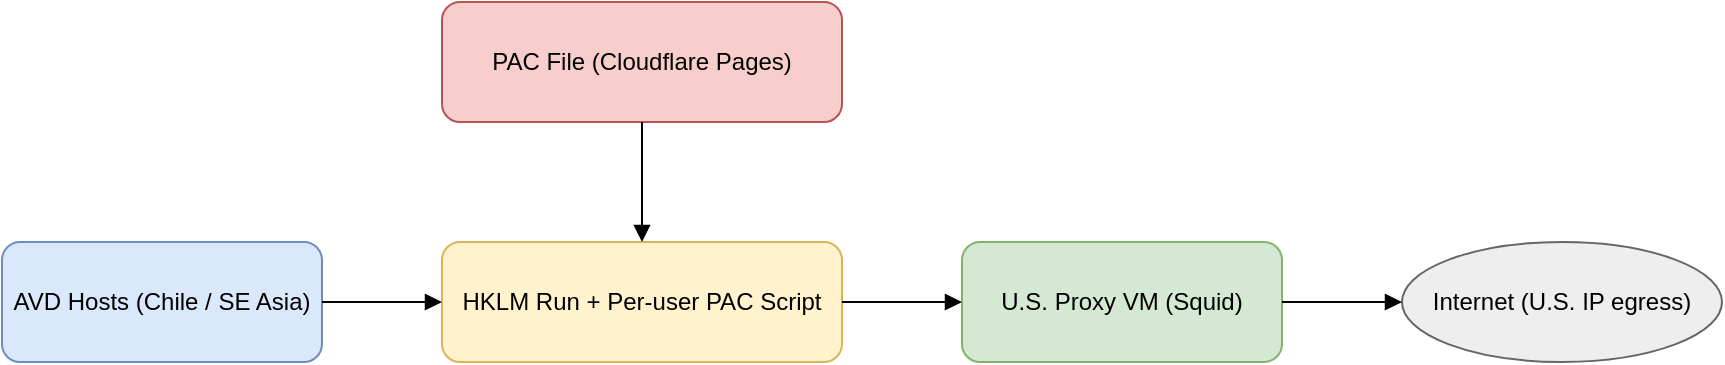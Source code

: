 <mxfile>
  <diagram id="avd-proxy-arch" name="AVD Proxy Architecture">
    <mxGraphModel dx="1294" dy="811" grid="1" gridSize="10" guides="1" tooltips="1" connect="1" arrows="1" fold="1" page="1" pageScale="1" pageWidth="827" pageHeight="1169" math="0" shadow="0">
      <root>
        <mxCell id="0" />
        <mxCell id="1" parent="0" />
        <mxCell id="2" value="AVD Hosts (Chile / SE Asia)" style="rounded=1;whiteSpace=wrap;html=1;fillColor=#dae8fc;strokeColor=#6c8ebf;" vertex="1" parent="1">
          <mxGeometry x="40" y="160" width="160" height="60" as="geometry" />
        </mxCell>
        <mxCell id="3" value="HKLM Run + Per-user PAC Script" style="rounded=1;whiteSpace=wrap;html=1;fillColor=#fff2cc;strokeColor=#d6b656;" vertex="1" parent="1">
          <mxGeometry x="260" y="160" width="200" height="60" as="geometry" />
        </mxCell>
        <mxCell id="4" value="PAC File (Cloudflare Pages)" style="rounded=1;whiteSpace=wrap;html=1;fillColor=#f8cecc;strokeColor=#b85450;" vertex="1" parent="1">
          <mxGeometry x="260" y="40" width="200" height="60" as="geometry" />
        </mxCell>
        <mxCell id="5" value="U.S. Proxy VM (Squid)" style="rounded=1;whiteSpace=wrap;html=1;fillColor=#d5e8d4;strokeColor=#82b366;" vertex="1" parent="1">
          <mxGeometry x="520" y="160" width="160" height="60" as="geometry" />
        </mxCell>
        <mxCell id="6" value="Internet (U.S. IP egress)" style="ellipse;whiteSpace=wrap;html=1;fillColor=#eeeeee;strokeColor=#666666;" vertex="1" parent="1">
          <mxGeometry x="740" y="160" width="160" height="60" as="geometry" />
        </mxCell>
        <mxCell id="7" style="edgeStyle=orthogonalEdgeStyle;endArrow=block;html=1;strokeColor=#000000;" edge="1" parent="1" source="2" target="3">
          <mxGeometry relative="1" as="geometry" />
        </mxCell>
        <mxCell id="8" style="edgeStyle=orthogonalEdgeStyle;endArrow=block;html=1;strokeColor=#000000;" edge="1" parent="1" source="3" target="5">
          <mxGeometry relative="1" as="geometry" />
        </mxCell>
        <mxCell id="9" style="edgeStyle=orthogonalEdgeStyle;endArrow=block;html=1;strokeColor=#000000;" edge="1" parent="1" source="4" target="3">
          <mxGeometry relative="1" as="geometry" />
        </mxCell>
        <mxCell id="10" style="edgeStyle=orthogonalEdgeStyle;endArrow=block;html=1;strokeColor=#000000;" edge="1" parent="1" source="5" target="6">
          <mxGeometry relative="1" as="geometry" />
        </mxCell>
      </root>
    </mxGraphModel>
  </diagram>
</mxfile>
